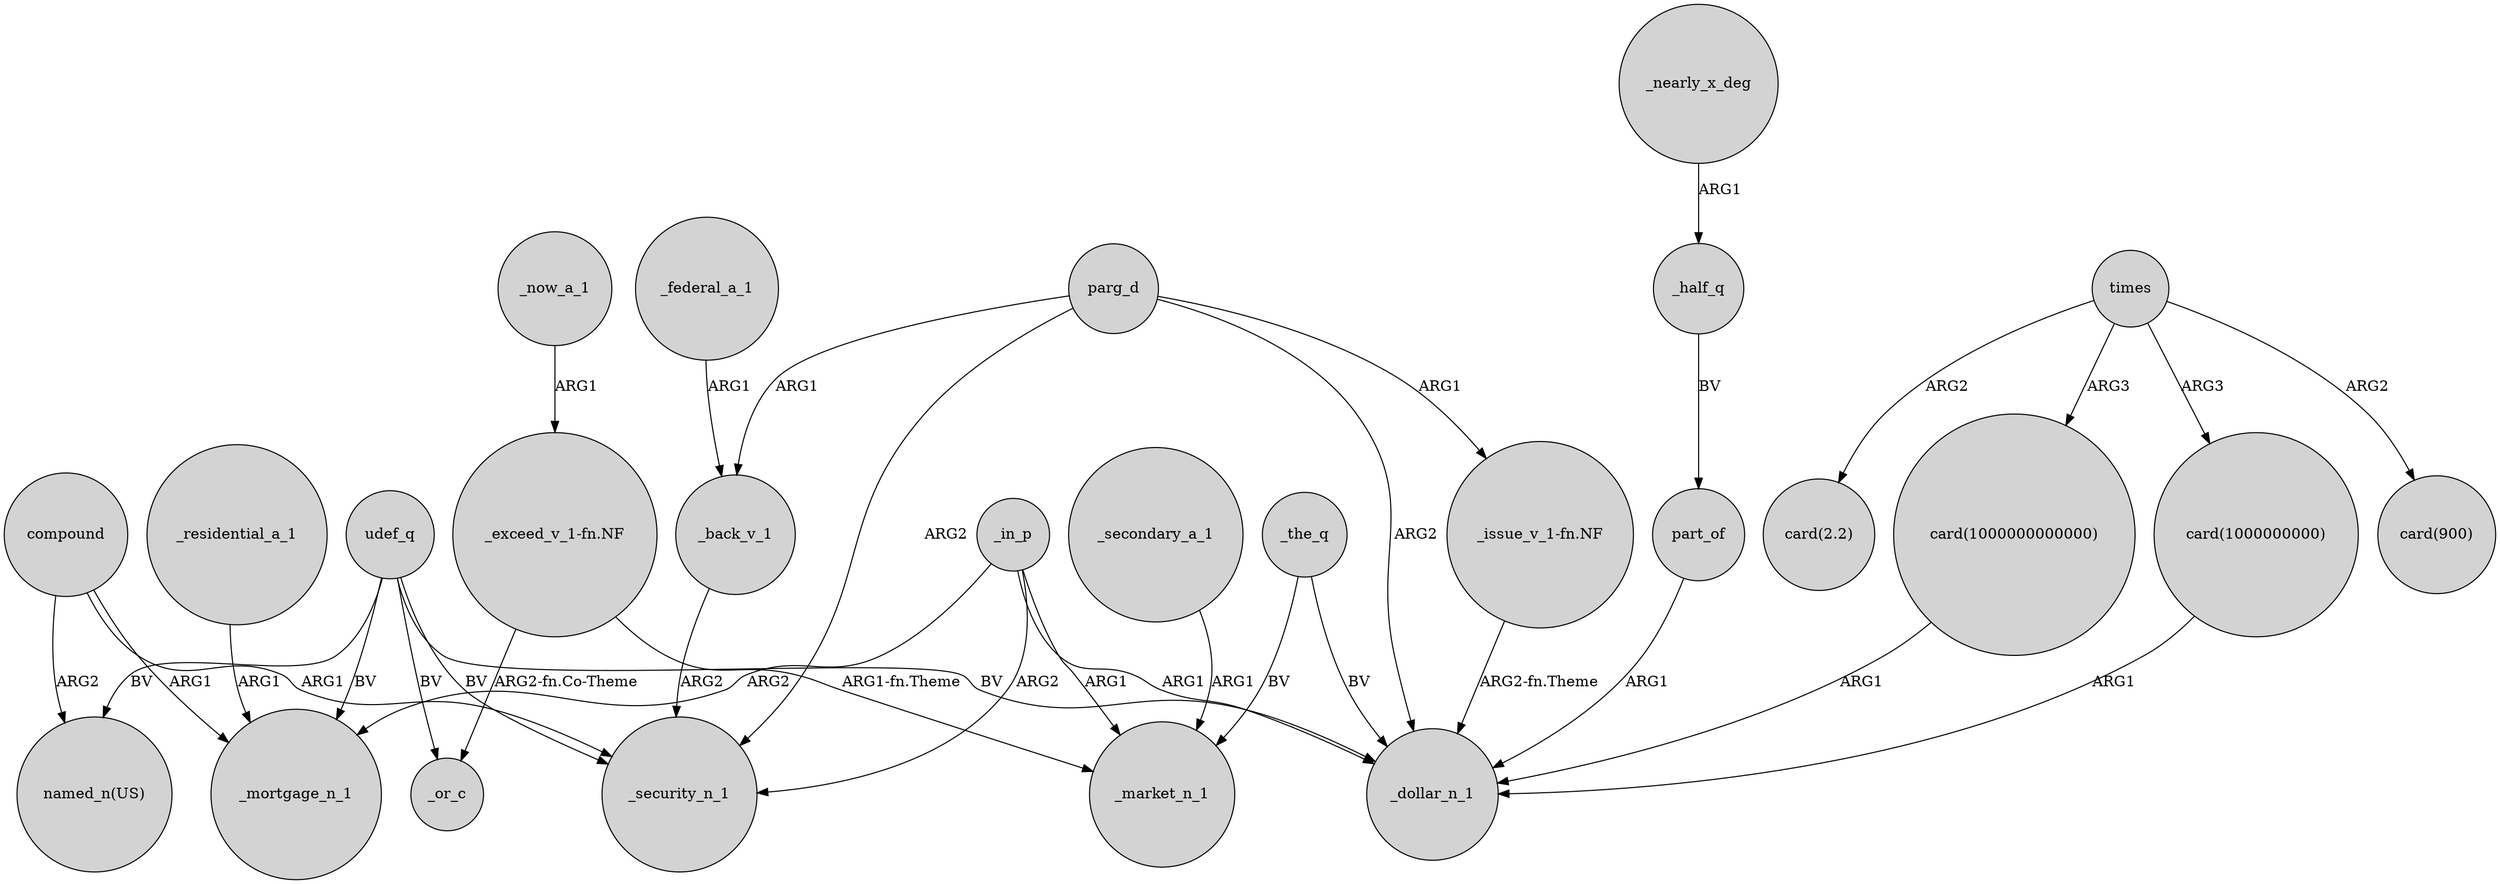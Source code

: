 digraph {
	node [shape=circle style=filled]
	"_issue_v_1-fn.NF" -> _dollar_n_1 [label="ARG2-fn.Theme"]
	"_exceed_v_1-fn.NF" -> _market_n_1 [label="ARG1-fn.Theme"]
	times -> "card(2.2)" [label=ARG2]
	udef_q -> "named_n(US)" [label=BV]
	_in_p -> _market_n_1 [label=ARG1]
	udef_q -> _mortgage_n_1 [label=BV]
	_the_q -> _dollar_n_1 [label=BV]
	part_of -> _dollar_n_1 [label=ARG1]
	parg_d -> _security_n_1 [label=ARG2]
	"card(1000000000000)" -> _dollar_n_1 [label=ARG1]
	udef_q -> _or_c [label=BV]
	compound -> _security_n_1 [label=ARG1]
	compound -> "named_n(US)" [label=ARG2]
	times -> "card(1000000000)" [label=ARG3]
	_now_a_1 -> "_exceed_v_1-fn.NF" [label=ARG1]
	parg_d -> "_issue_v_1-fn.NF" [label=ARG1]
	compound -> _mortgage_n_1 [label=ARG1]
	times -> "card(1000000000000)" [label=ARG3]
	times -> "card(900)" [label=ARG2]
	_secondary_a_1 -> _market_n_1 [label=ARG1]
	_in_p -> _security_n_1 [label=ARG2]
	_half_q -> part_of [label=BV]
	"_exceed_v_1-fn.NF" -> _or_c [label="ARG2-fn.Co-Theme"]
	_nearly_x_deg -> _half_q [label=ARG1]
	parg_d -> _back_v_1 [label=ARG1]
	_back_v_1 -> _security_n_1 [label=ARG2]
	_in_p -> _mortgage_n_1 [label=ARG2]
	parg_d -> _dollar_n_1 [label=ARG2]
	_residential_a_1 -> _mortgage_n_1 [label=ARG1]
	_in_p -> _dollar_n_1 [label=ARG1]
	_federal_a_1 -> _back_v_1 [label=ARG1]
	"card(1000000000)" -> _dollar_n_1 [label=ARG1]
	_the_q -> _market_n_1 [label=BV]
	udef_q -> _dollar_n_1 [label=BV]
	udef_q -> _security_n_1 [label=BV]
}
